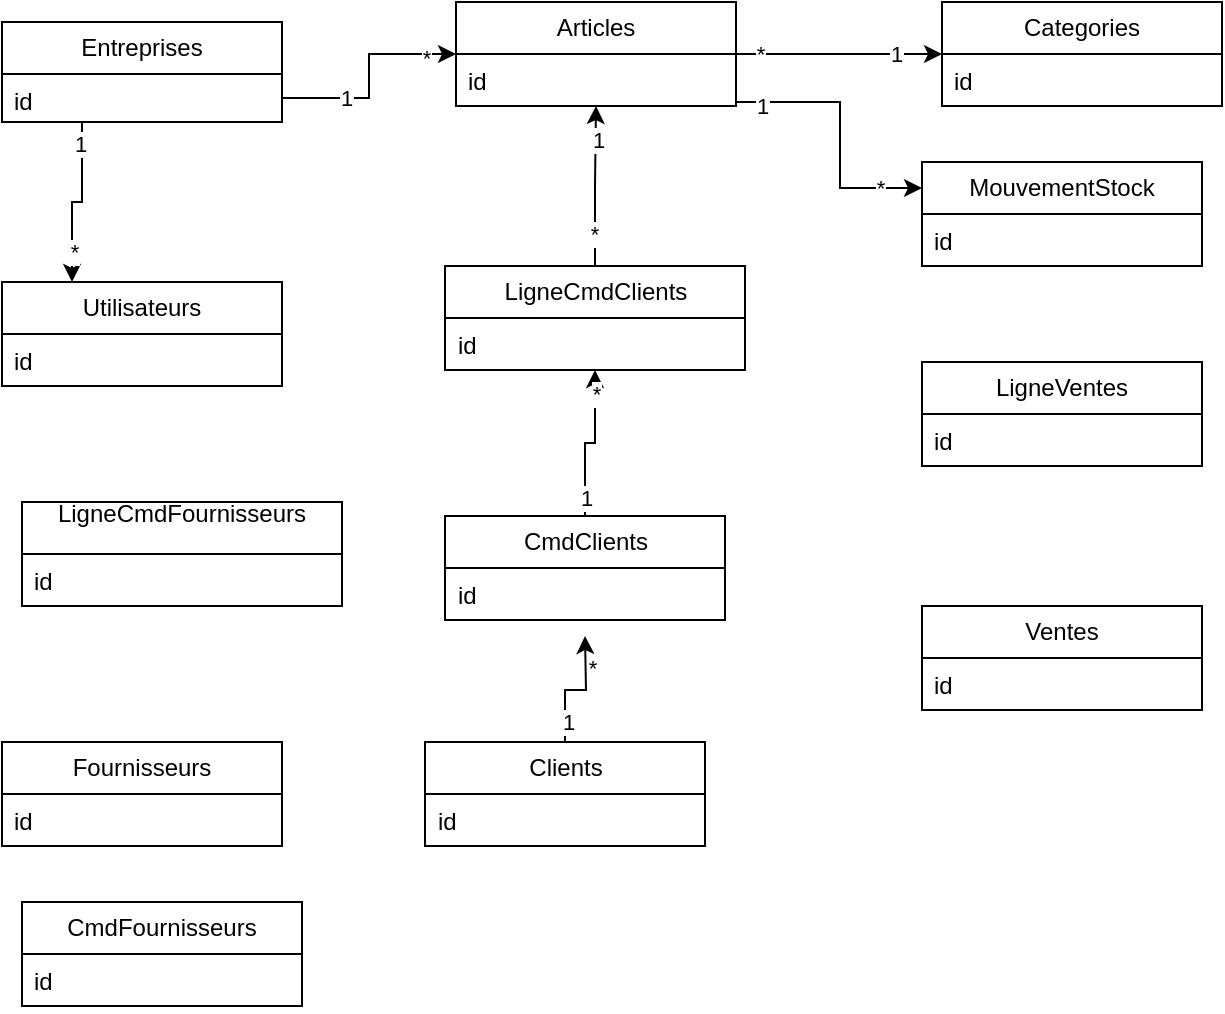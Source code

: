<mxfile version="22.1.16" type="github">
  <diagram name="Page-1" id="mI9iQHq9Ga2JHR_YVcRe">
    <mxGraphModel dx="1947" dy="470" grid="1" gridSize="10" guides="1" tooltips="1" connect="1" arrows="1" fold="1" page="1" pageScale="1" pageWidth="827" pageHeight="1169" math="0" shadow="0">
      <root>
        <mxCell id="0" />
        <mxCell id="1" parent="0" />
        <mxCell id="IG-_UTLTYs7hTeTjO2VE-1" value="Entreprises" style="swimlane;fontStyle=0;childLayout=stackLayout;horizontal=1;startSize=26;fillColor=none;horizontalStack=0;resizeParent=1;resizeParentMax=0;resizeLast=0;collapsible=1;marginBottom=0;whiteSpace=wrap;html=1;rounded=0;" vertex="1" parent="1">
          <mxGeometry x="-780" y="50" width="140" height="50" as="geometry" />
        </mxCell>
        <mxCell id="IG-_UTLTYs7hTeTjO2VE-3" value="id" style="text;strokeColor=none;fillColor=none;align=left;verticalAlign=top;spacingLeft=4;spacingRight=4;overflow=hidden;rotatable=0;points=[[0,0.5],[1,0.5]];portConstraint=eastwest;whiteSpace=wrap;html=1;rounded=0;" vertex="1" parent="IG-_UTLTYs7hTeTjO2VE-1">
          <mxGeometry y="26" width="140" height="24" as="geometry" />
        </mxCell>
        <mxCell id="IG-_UTLTYs7hTeTjO2VE-5" value="&lt;div&gt;Utilisateurs&lt;/div&gt;" style="swimlane;fontStyle=0;childLayout=stackLayout;horizontal=1;startSize=26;fillColor=none;horizontalStack=0;resizeParent=1;resizeParentMax=0;resizeLast=0;collapsible=1;marginBottom=0;whiteSpace=wrap;html=1;rounded=0;" vertex="1" parent="1">
          <mxGeometry x="-780" y="180" width="140" height="52" as="geometry" />
        </mxCell>
        <mxCell id="IG-_UTLTYs7hTeTjO2VE-7" value="id" style="text;strokeColor=none;fillColor=none;align=left;verticalAlign=top;spacingLeft=4;spacingRight=4;overflow=hidden;rotatable=0;points=[[0,0.5],[1,0.5]];portConstraint=eastwest;whiteSpace=wrap;html=1;rounded=0;" vertex="1" parent="IG-_UTLTYs7hTeTjO2VE-5">
          <mxGeometry y="26" width="140" height="26" as="geometry" />
        </mxCell>
        <mxCell id="IG-_UTLTYs7hTeTjO2VE-38" style="edgeStyle=orthogonalEdgeStyle;rounded=0;orthogonalLoop=1;jettySize=auto;html=1;" edge="1" parent="1" source="IG-_UTLTYs7hTeTjO2VE-9" target="IG-_UTLTYs7hTeTjO2VE-13">
          <mxGeometry relative="1" as="geometry" />
        </mxCell>
        <mxCell id="IG-_UTLTYs7hTeTjO2VE-50" value="*" style="edgeLabel;html=1;align=center;verticalAlign=middle;resizable=0;points=[];rounded=0;" vertex="1" connectable="0" parent="IG-_UTLTYs7hTeTjO2VE-38">
          <mxGeometry x="-0.767" relative="1" as="geometry">
            <mxPoint as="offset" />
          </mxGeometry>
        </mxCell>
        <mxCell id="IG-_UTLTYs7hTeTjO2VE-51" value="1" style="edgeLabel;html=1;align=center;verticalAlign=middle;resizable=0;points=[];rounded=0;" vertex="1" connectable="0" parent="IG-_UTLTYs7hTeTjO2VE-38">
          <mxGeometry x="0.553" relative="1" as="geometry">
            <mxPoint as="offset" />
          </mxGeometry>
        </mxCell>
        <mxCell id="IG-_UTLTYs7hTeTjO2VE-39" style="edgeStyle=orthogonalEdgeStyle;rounded=0;orthogonalLoop=1;jettySize=auto;html=1;entryX=0;entryY=0.25;entryDx=0;entryDy=0;" edge="1" parent="1" source="IG-_UTLTYs7hTeTjO2VE-9" target="IG-_UTLTYs7hTeTjO2VE-15">
          <mxGeometry relative="1" as="geometry">
            <Array as="points">
              <mxPoint x="-361" y="90" />
              <mxPoint x="-361" y="133" />
            </Array>
          </mxGeometry>
        </mxCell>
        <mxCell id="IG-_UTLTYs7hTeTjO2VE-53" value="*" style="edgeLabel;html=1;align=center;verticalAlign=middle;resizable=0;points=[];rounded=0;" vertex="1" connectable="0" parent="IG-_UTLTYs7hTeTjO2VE-39">
          <mxGeometry x="0.691" relative="1" as="geometry">
            <mxPoint as="offset" />
          </mxGeometry>
        </mxCell>
        <mxCell id="IG-_UTLTYs7hTeTjO2VE-54" value="1" style="edgeLabel;html=1;align=center;verticalAlign=middle;resizable=0;points=[];rounded=0;" vertex="1" connectable="0" parent="IG-_UTLTYs7hTeTjO2VE-39">
          <mxGeometry x="-0.809" y="-2" relative="1" as="geometry">
            <mxPoint as="offset" />
          </mxGeometry>
        </mxCell>
        <mxCell id="IG-_UTLTYs7hTeTjO2VE-9" value="Articles" style="swimlane;fontStyle=0;childLayout=stackLayout;horizontal=1;startSize=26;fillColor=none;horizontalStack=0;resizeParent=1;resizeParentMax=0;resizeLast=0;collapsible=1;marginBottom=0;whiteSpace=wrap;html=1;rounded=0;" vertex="1" parent="1">
          <mxGeometry x="-553" y="40" width="140" height="52" as="geometry" />
        </mxCell>
        <mxCell id="IG-_UTLTYs7hTeTjO2VE-12" value="id" style="text;strokeColor=none;fillColor=none;align=left;verticalAlign=top;spacingLeft=4;spacingRight=4;overflow=hidden;rotatable=0;points=[[0,0.5],[1,0.5]];portConstraint=eastwest;whiteSpace=wrap;html=1;rounded=0;" vertex="1" parent="IG-_UTLTYs7hTeTjO2VE-9">
          <mxGeometry y="26" width="140" height="26" as="geometry" />
        </mxCell>
        <mxCell id="IG-_UTLTYs7hTeTjO2VE-13" value="Categories" style="swimlane;fontStyle=0;childLayout=stackLayout;horizontal=1;startSize=26;fillColor=none;horizontalStack=0;resizeParent=1;resizeParentMax=0;resizeLast=0;collapsible=1;marginBottom=0;whiteSpace=wrap;html=1;rounded=0;" vertex="1" parent="1">
          <mxGeometry x="-310" y="40" width="140" height="52" as="geometry" />
        </mxCell>
        <mxCell id="IG-_UTLTYs7hTeTjO2VE-14" value="id" style="text;strokeColor=none;fillColor=none;align=left;verticalAlign=top;spacingLeft=4;spacingRight=4;overflow=hidden;rotatable=0;points=[[0,0.5],[1,0.5]];portConstraint=eastwest;whiteSpace=wrap;html=1;rounded=0;" vertex="1" parent="IG-_UTLTYs7hTeTjO2VE-13">
          <mxGeometry y="26" width="140" height="26" as="geometry" />
        </mxCell>
        <mxCell id="IG-_UTLTYs7hTeTjO2VE-15" value="MouvementStock" style="swimlane;fontStyle=0;childLayout=stackLayout;horizontal=1;startSize=26;fillColor=none;horizontalStack=0;resizeParent=1;resizeParentMax=0;resizeLast=0;collapsible=1;marginBottom=0;whiteSpace=wrap;html=1;rounded=0;" vertex="1" parent="1">
          <mxGeometry x="-320" y="120" width="140" height="52" as="geometry" />
        </mxCell>
        <mxCell id="IG-_UTLTYs7hTeTjO2VE-16" value="id" style="text;strokeColor=none;fillColor=none;align=left;verticalAlign=top;spacingLeft=4;spacingRight=4;overflow=hidden;rotatable=0;points=[[0,0.5],[1,0.5]];portConstraint=eastwest;whiteSpace=wrap;html=1;rounded=0;" vertex="1" parent="IG-_UTLTYs7hTeTjO2VE-15">
          <mxGeometry y="26" width="140" height="26" as="geometry" />
        </mxCell>
        <mxCell id="IG-_UTLTYs7hTeTjO2VE-17" value="Ventes" style="swimlane;fontStyle=0;childLayout=stackLayout;horizontal=1;startSize=26;fillColor=none;horizontalStack=0;resizeParent=1;resizeParentMax=0;resizeLast=0;collapsible=1;marginBottom=0;whiteSpace=wrap;html=1;rounded=0;" vertex="1" parent="1">
          <mxGeometry x="-320" y="342" width="140" height="52" as="geometry" />
        </mxCell>
        <mxCell id="IG-_UTLTYs7hTeTjO2VE-18" value="id" style="text;strokeColor=none;fillColor=none;align=left;verticalAlign=top;spacingLeft=4;spacingRight=4;overflow=hidden;rotatable=0;points=[[0,0.5],[1,0.5]];portConstraint=eastwest;whiteSpace=wrap;html=1;rounded=0;" vertex="1" parent="IG-_UTLTYs7hTeTjO2VE-17">
          <mxGeometry y="26" width="140" height="26" as="geometry" />
        </mxCell>
        <mxCell id="IG-_UTLTYs7hTeTjO2VE-55" style="edgeStyle=orthogonalEdgeStyle;rounded=0;orthogonalLoop=1;jettySize=auto;html=1;" edge="1" parent="1" source="IG-_UTLTYs7hTeTjO2VE-19">
          <mxGeometry relative="1" as="geometry">
            <mxPoint x="-488.5" y="357" as="targetPoint" />
          </mxGeometry>
        </mxCell>
        <mxCell id="IG-_UTLTYs7hTeTjO2VE-56" value="*" style="edgeLabel;html=1;align=center;verticalAlign=middle;resizable=0;points=[];rounded=0;" vertex="1" connectable="0" parent="IG-_UTLTYs7hTeTjO2VE-55">
          <mxGeometry x="0.494" y="-3" relative="1" as="geometry">
            <mxPoint as="offset" />
          </mxGeometry>
        </mxCell>
        <mxCell id="IG-_UTLTYs7hTeTjO2VE-61" value="1" style="edgeLabel;html=1;align=center;verticalAlign=middle;resizable=0;points=[];rounded=0;" vertex="1" connectable="0" parent="IG-_UTLTYs7hTeTjO2VE-55">
          <mxGeometry x="-0.685" y="-1" relative="1" as="geometry">
            <mxPoint as="offset" />
          </mxGeometry>
        </mxCell>
        <mxCell id="IG-_UTLTYs7hTeTjO2VE-19" value="Clients" style="swimlane;fontStyle=0;childLayout=stackLayout;horizontal=1;startSize=26;fillColor=none;horizontalStack=0;resizeParent=1;resizeParentMax=0;resizeLast=0;collapsible=1;marginBottom=0;whiteSpace=wrap;html=1;rounded=0;" vertex="1" parent="1">
          <mxGeometry x="-568.5" y="410" width="140" height="52" as="geometry" />
        </mxCell>
        <mxCell id="IG-_UTLTYs7hTeTjO2VE-20" value="id" style="text;strokeColor=none;fillColor=none;align=left;verticalAlign=top;spacingLeft=4;spacingRight=4;overflow=hidden;rotatable=0;points=[[0,0.5],[1,0.5]];portConstraint=eastwest;whiteSpace=wrap;html=1;rounded=0;" vertex="1" parent="IG-_UTLTYs7hTeTjO2VE-19">
          <mxGeometry y="26" width="140" height="26" as="geometry" />
        </mxCell>
        <mxCell id="IG-_UTLTYs7hTeTjO2VE-21" value="LigneVentes" style="swimlane;fontStyle=0;childLayout=stackLayout;horizontal=1;startSize=26;fillColor=none;horizontalStack=0;resizeParent=1;resizeParentMax=0;resizeLast=0;collapsible=1;marginBottom=0;whiteSpace=wrap;html=1;rounded=0;" vertex="1" parent="1">
          <mxGeometry x="-320" y="220" width="140" height="52" as="geometry" />
        </mxCell>
        <mxCell id="IG-_UTLTYs7hTeTjO2VE-22" value="id" style="text;strokeColor=none;fillColor=none;align=left;verticalAlign=top;spacingLeft=4;spacingRight=4;overflow=hidden;rotatable=0;points=[[0,0.5],[1,0.5]];portConstraint=eastwest;whiteSpace=wrap;html=1;rounded=0;" vertex="1" parent="IG-_UTLTYs7hTeTjO2VE-21">
          <mxGeometry y="26" width="140" height="26" as="geometry" />
        </mxCell>
        <mxCell id="IG-_UTLTYs7hTeTjO2VE-23" value="Fournisseurs" style="swimlane;fontStyle=0;childLayout=stackLayout;horizontal=1;startSize=26;fillColor=none;horizontalStack=0;resizeParent=1;resizeParentMax=0;resizeLast=0;collapsible=1;marginBottom=0;whiteSpace=wrap;html=1;rounded=0;" vertex="1" parent="1">
          <mxGeometry x="-780" y="410" width="140" height="52" as="geometry" />
        </mxCell>
        <mxCell id="IG-_UTLTYs7hTeTjO2VE-24" value="id" style="text;strokeColor=none;fillColor=none;align=left;verticalAlign=top;spacingLeft=4;spacingRight=4;overflow=hidden;rotatable=0;points=[[0,0.5],[1,0.5]];portConstraint=eastwest;whiteSpace=wrap;html=1;rounded=0;" vertex="1" parent="IG-_UTLTYs7hTeTjO2VE-23">
          <mxGeometry y="26" width="140" height="26" as="geometry" />
        </mxCell>
        <mxCell id="IG-_UTLTYs7hTeTjO2VE-25" value="&lt;div&gt;LigneCmdFournisseurs&lt;/div&gt;&lt;div&gt;&lt;br&gt;&lt;/div&gt;" style="swimlane;fontStyle=0;childLayout=stackLayout;horizontal=1;startSize=26;fillColor=none;horizontalStack=0;resizeParent=1;resizeParentMax=0;resizeLast=0;collapsible=1;marginBottom=0;whiteSpace=wrap;html=1;rounded=0;" vertex="1" parent="1">
          <mxGeometry x="-770" y="290" width="160" height="52" as="geometry" />
        </mxCell>
        <mxCell id="IG-_UTLTYs7hTeTjO2VE-26" value="id" style="text;strokeColor=none;fillColor=none;align=left;verticalAlign=top;spacingLeft=4;spacingRight=4;overflow=hidden;rotatable=0;points=[[0,0.5],[1,0.5]];portConstraint=eastwest;whiteSpace=wrap;html=1;rounded=0;" vertex="1" parent="IG-_UTLTYs7hTeTjO2VE-25">
          <mxGeometry y="26" width="160" height="26" as="geometry" />
        </mxCell>
        <mxCell id="IG-_UTLTYs7hTeTjO2VE-67" style="edgeStyle=orthogonalEdgeStyle;rounded=0;orthogonalLoop=1;jettySize=auto;html=1;entryX=0.5;entryY=1;entryDx=0;entryDy=0;" edge="1" parent="1" source="IG-_UTLTYs7hTeTjO2VE-27" target="IG-_UTLTYs7hTeTjO2VE-9">
          <mxGeometry relative="1" as="geometry" />
        </mxCell>
        <mxCell id="IG-_UTLTYs7hTeTjO2VE-68" value="*" style="edgeLabel;html=1;align=center;verticalAlign=middle;resizable=0;points=[];rounded=0;" vertex="1" connectable="0" parent="IG-_UTLTYs7hTeTjO2VE-67">
          <mxGeometry x="-0.603" y="2" relative="1" as="geometry">
            <mxPoint x="1" as="offset" />
          </mxGeometry>
        </mxCell>
        <mxCell id="IG-_UTLTYs7hTeTjO2VE-69" value="1" style="edgeLabel;html=1;align=center;verticalAlign=middle;resizable=0;points=[];rounded=0;" vertex="1" connectable="0" parent="IG-_UTLTYs7hTeTjO2VE-67">
          <mxGeometry x="0.603" y="-1" relative="1" as="geometry">
            <mxPoint y="1" as="offset" />
          </mxGeometry>
        </mxCell>
        <mxCell id="IG-_UTLTYs7hTeTjO2VE-27" value="&lt;div&gt;LigneCmdClients&lt;/div&gt;" style="swimlane;fontStyle=0;childLayout=stackLayout;horizontal=1;startSize=26;fillColor=none;horizontalStack=0;resizeParent=1;resizeParentMax=0;resizeLast=0;collapsible=1;marginBottom=0;whiteSpace=wrap;html=1;rounded=0;" vertex="1" parent="1">
          <mxGeometry x="-558.5" y="172" width="150" height="52" as="geometry" />
        </mxCell>
        <mxCell id="IG-_UTLTYs7hTeTjO2VE-28" value="id" style="text;strokeColor=none;fillColor=none;align=left;verticalAlign=top;spacingLeft=4;spacingRight=4;overflow=hidden;rotatable=0;points=[[0,0.5],[1,0.5]];portConstraint=eastwest;whiteSpace=wrap;html=1;rounded=0;" vertex="1" parent="IG-_UTLTYs7hTeTjO2VE-27">
          <mxGeometry y="26" width="150" height="26" as="geometry" />
        </mxCell>
        <mxCell id="IG-_UTLTYs7hTeTjO2VE-29" value="CmdFournisseurs" style="swimlane;fontStyle=0;childLayout=stackLayout;horizontal=1;startSize=26;fillColor=none;horizontalStack=0;resizeParent=1;resizeParentMax=0;resizeLast=0;collapsible=1;marginBottom=0;whiteSpace=wrap;html=1;rounded=0;" vertex="1" parent="1">
          <mxGeometry x="-770" y="490" width="140" height="52" as="geometry" />
        </mxCell>
        <mxCell id="IG-_UTLTYs7hTeTjO2VE-30" value="id" style="text;strokeColor=none;fillColor=none;align=left;verticalAlign=top;spacingLeft=4;spacingRight=4;overflow=hidden;rotatable=0;points=[[0,0.5],[1,0.5]];portConstraint=eastwest;whiteSpace=wrap;html=1;rounded=0;" vertex="1" parent="IG-_UTLTYs7hTeTjO2VE-29">
          <mxGeometry y="26" width="140" height="26" as="geometry" />
        </mxCell>
        <mxCell id="IG-_UTLTYs7hTeTjO2VE-64" style="edgeStyle=orthogonalEdgeStyle;rounded=0;orthogonalLoop=1;jettySize=auto;html=1;entryX=0.5;entryY=1;entryDx=0;entryDy=0;" edge="1" parent="1" source="IG-_UTLTYs7hTeTjO2VE-31" target="IG-_UTLTYs7hTeTjO2VE-27">
          <mxGeometry relative="1" as="geometry" />
        </mxCell>
        <mxCell id="IG-_UTLTYs7hTeTjO2VE-65" value="1" style="edgeLabel;html=1;align=center;verticalAlign=middle;resizable=0;points=[];rounded=0;" vertex="1" connectable="0" parent="IG-_UTLTYs7hTeTjO2VE-64">
          <mxGeometry x="-0.758" y="1" relative="1" as="geometry">
            <mxPoint x="1" as="offset" />
          </mxGeometry>
        </mxCell>
        <mxCell id="IG-_UTLTYs7hTeTjO2VE-66" value="*" style="edgeLabel;html=1;align=center;verticalAlign=middle;resizable=0;points=[];rounded=0;" vertex="1" connectable="0" parent="IG-_UTLTYs7hTeTjO2VE-64">
          <mxGeometry x="0.706" relative="1" as="geometry">
            <mxPoint as="offset" />
          </mxGeometry>
        </mxCell>
        <mxCell id="IG-_UTLTYs7hTeTjO2VE-31" value="CmdClients" style="swimlane;fontStyle=0;childLayout=stackLayout;horizontal=1;startSize=26;fillColor=none;horizontalStack=0;resizeParent=1;resizeParentMax=0;resizeLast=0;collapsible=1;marginBottom=0;whiteSpace=wrap;html=1;rounded=0;" vertex="1" parent="1">
          <mxGeometry x="-558.5" y="297" width="140" height="52" as="geometry" />
        </mxCell>
        <mxCell id="IG-_UTLTYs7hTeTjO2VE-32" value="id" style="text;strokeColor=none;fillColor=none;align=left;verticalAlign=top;spacingLeft=4;spacingRight=4;overflow=hidden;rotatable=0;points=[[0,0.5],[1,0.5]];portConstraint=eastwest;whiteSpace=wrap;html=1;rounded=0;" vertex="1" parent="IG-_UTLTYs7hTeTjO2VE-31">
          <mxGeometry y="26" width="140" height="26" as="geometry" />
        </mxCell>
        <mxCell id="IG-_UTLTYs7hTeTjO2VE-33" style="edgeStyle=orthogonalEdgeStyle;rounded=0;orthogonalLoop=1;jettySize=auto;html=1;entryX=0.25;entryY=0;entryDx=0;entryDy=0;" edge="1" parent="1" source="IG-_UTLTYs7hTeTjO2VE-3" target="IG-_UTLTYs7hTeTjO2VE-5">
          <mxGeometry relative="1" as="geometry">
            <Array as="points">
              <mxPoint x="-740" y="140" />
              <mxPoint x="-745" y="140" />
            </Array>
          </mxGeometry>
        </mxCell>
        <mxCell id="IG-_UTLTYs7hTeTjO2VE-45" value="*" style="edgeLabel;html=1;align=center;verticalAlign=middle;resizable=0;points=[];rounded=0;" vertex="1" connectable="0" parent="IG-_UTLTYs7hTeTjO2VE-33">
          <mxGeometry x="0.647" y="1" relative="1" as="geometry">
            <mxPoint as="offset" />
          </mxGeometry>
        </mxCell>
        <mxCell id="IG-_UTLTYs7hTeTjO2VE-46" value="1" style="edgeLabel;html=1;align=center;verticalAlign=middle;resizable=0;points=[];rounded=0;" vertex="1" connectable="0" parent="IG-_UTLTYs7hTeTjO2VE-33">
          <mxGeometry x="-0.741" y="-1" relative="1" as="geometry">
            <mxPoint as="offset" />
          </mxGeometry>
        </mxCell>
        <mxCell id="IG-_UTLTYs7hTeTjO2VE-37" style="edgeStyle=orthogonalEdgeStyle;rounded=0;orthogonalLoop=1;jettySize=auto;html=1;" edge="1" parent="1" source="IG-_UTLTYs7hTeTjO2VE-3" target="IG-_UTLTYs7hTeTjO2VE-9">
          <mxGeometry relative="1" as="geometry" />
        </mxCell>
        <mxCell id="IG-_UTLTYs7hTeTjO2VE-47" value="1" style="edgeLabel;html=1;align=center;verticalAlign=middle;resizable=0;points=[];rounded=0;" vertex="1" connectable="0" parent="IG-_UTLTYs7hTeTjO2VE-37">
          <mxGeometry x="-0.413" relative="1" as="geometry">
            <mxPoint as="offset" />
          </mxGeometry>
        </mxCell>
        <mxCell id="IG-_UTLTYs7hTeTjO2VE-48" value="*" style="edgeLabel;html=1;align=center;verticalAlign=middle;resizable=0;points=[];rounded=0;" vertex="1" connectable="0" parent="IG-_UTLTYs7hTeTjO2VE-37">
          <mxGeometry x="0.725" y="-2" relative="1" as="geometry">
            <mxPoint as="offset" />
          </mxGeometry>
        </mxCell>
      </root>
    </mxGraphModel>
  </diagram>
</mxfile>
